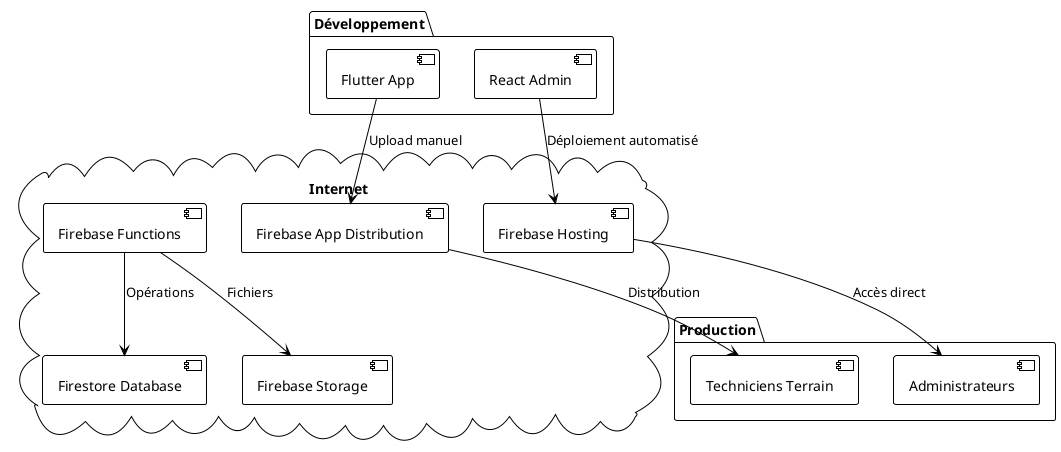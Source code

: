 @startuml
!theme plain
cloud "Internet" {
  [Firebase Hosting] as Web
  [Firebase App Distribution] as Mobile
  [Firebase Functions] as Functions
  [Firestore Database] as DB
  [Firebase Storage] as Storage
}

package "Développement" {
  [Flutter App] as FlutterDev
  [React Admin] as ReactDev
}

package "Production" {
  [Techniciens Terrain] as Techs
  [Administrateurs] as Admins
}

FlutterDev --> Mobile : Upload manuel
ReactDev --> Web : Déploiement automatisé
Mobile --> Techs : Distribution
Web --> Admins : Accès direct
Functions --> DB : Opérations
Functions --> Storage : Fichiers
@enduml